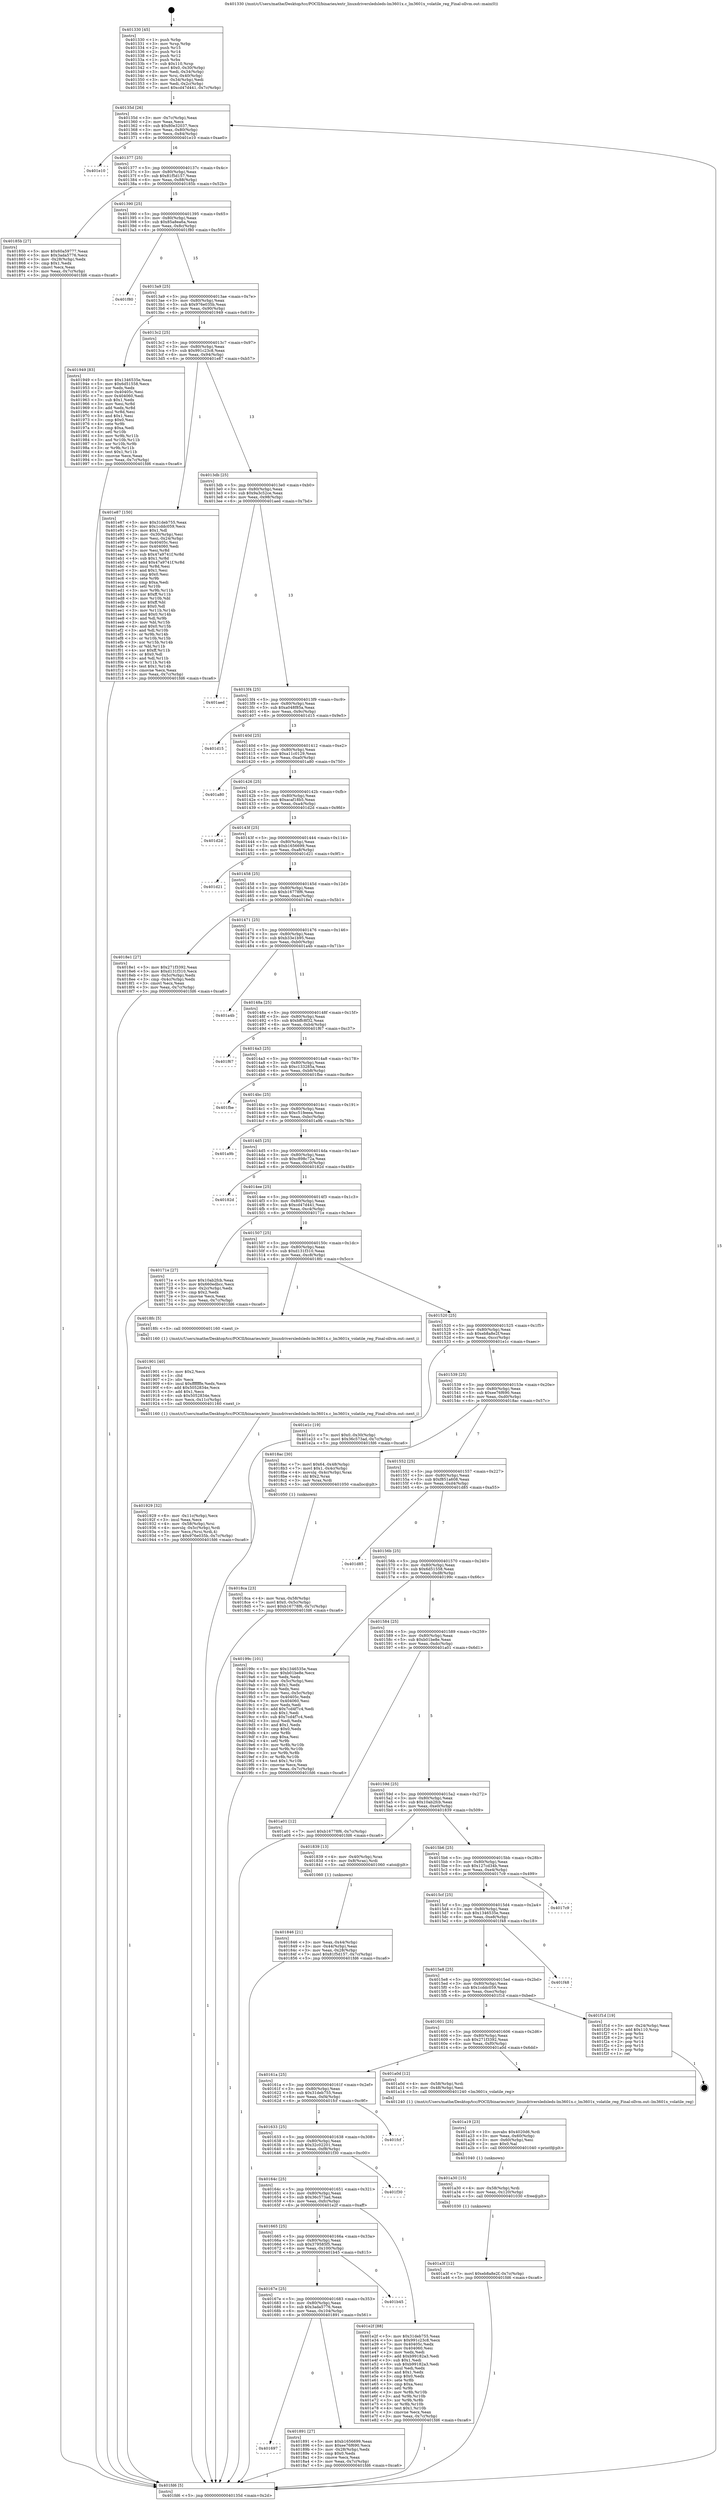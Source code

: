 digraph "0x401330" {
  label = "0x401330 (/mnt/c/Users/mathe/Desktop/tcc/POCII/binaries/extr_linuxdriversledsleds-lm3601x.c_lm3601x_volatile_reg_Final-ollvm.out::main(0))"
  labelloc = "t"
  node[shape=record]

  Entry [label="",width=0.3,height=0.3,shape=circle,fillcolor=black,style=filled]
  "0x40135d" [label="{
     0x40135d [26]\l
     | [instrs]\l
     &nbsp;&nbsp;0x40135d \<+3\>: mov -0x7c(%rbp),%eax\l
     &nbsp;&nbsp;0x401360 \<+2\>: mov %eax,%ecx\l
     &nbsp;&nbsp;0x401362 \<+6\>: sub $0x80e32037,%ecx\l
     &nbsp;&nbsp;0x401368 \<+3\>: mov %eax,-0x80(%rbp)\l
     &nbsp;&nbsp;0x40136b \<+6\>: mov %ecx,-0x84(%rbp)\l
     &nbsp;&nbsp;0x401371 \<+6\>: je 0000000000401e10 \<main+0xae0\>\l
  }"]
  "0x401e10" [label="{
     0x401e10\l
  }", style=dashed]
  "0x401377" [label="{
     0x401377 [25]\l
     | [instrs]\l
     &nbsp;&nbsp;0x401377 \<+5\>: jmp 000000000040137c \<main+0x4c\>\l
     &nbsp;&nbsp;0x40137c \<+3\>: mov -0x80(%rbp),%eax\l
     &nbsp;&nbsp;0x40137f \<+5\>: sub $0x81f5d157,%eax\l
     &nbsp;&nbsp;0x401384 \<+6\>: mov %eax,-0x88(%rbp)\l
     &nbsp;&nbsp;0x40138a \<+6\>: je 000000000040185b \<main+0x52b\>\l
  }"]
  Exit [label="",width=0.3,height=0.3,shape=circle,fillcolor=black,style=filled,peripheries=2]
  "0x40185b" [label="{
     0x40185b [27]\l
     | [instrs]\l
     &nbsp;&nbsp;0x40185b \<+5\>: mov $0x60a59777,%eax\l
     &nbsp;&nbsp;0x401860 \<+5\>: mov $0x3ada5776,%ecx\l
     &nbsp;&nbsp;0x401865 \<+3\>: mov -0x28(%rbp),%edx\l
     &nbsp;&nbsp;0x401868 \<+3\>: cmp $0x1,%edx\l
     &nbsp;&nbsp;0x40186b \<+3\>: cmovl %ecx,%eax\l
     &nbsp;&nbsp;0x40186e \<+3\>: mov %eax,-0x7c(%rbp)\l
     &nbsp;&nbsp;0x401871 \<+5\>: jmp 0000000000401fd6 \<main+0xca6\>\l
  }"]
  "0x401390" [label="{
     0x401390 [25]\l
     | [instrs]\l
     &nbsp;&nbsp;0x401390 \<+5\>: jmp 0000000000401395 \<main+0x65\>\l
     &nbsp;&nbsp;0x401395 \<+3\>: mov -0x80(%rbp),%eax\l
     &nbsp;&nbsp;0x401398 \<+5\>: sub $0x85a8ea6a,%eax\l
     &nbsp;&nbsp;0x40139d \<+6\>: mov %eax,-0x8c(%rbp)\l
     &nbsp;&nbsp;0x4013a3 \<+6\>: je 0000000000401f80 \<main+0xc50\>\l
  }"]
  "0x401a3f" [label="{
     0x401a3f [12]\l
     | [instrs]\l
     &nbsp;&nbsp;0x401a3f \<+7\>: movl $0xeb8a8e2f,-0x7c(%rbp)\l
     &nbsp;&nbsp;0x401a46 \<+5\>: jmp 0000000000401fd6 \<main+0xca6\>\l
  }"]
  "0x401f80" [label="{
     0x401f80\l
  }", style=dashed]
  "0x4013a9" [label="{
     0x4013a9 [25]\l
     | [instrs]\l
     &nbsp;&nbsp;0x4013a9 \<+5\>: jmp 00000000004013ae \<main+0x7e\>\l
     &nbsp;&nbsp;0x4013ae \<+3\>: mov -0x80(%rbp),%eax\l
     &nbsp;&nbsp;0x4013b1 \<+5\>: sub $0x976e035b,%eax\l
     &nbsp;&nbsp;0x4013b6 \<+6\>: mov %eax,-0x90(%rbp)\l
     &nbsp;&nbsp;0x4013bc \<+6\>: je 0000000000401949 \<main+0x619\>\l
  }"]
  "0x401a30" [label="{
     0x401a30 [15]\l
     | [instrs]\l
     &nbsp;&nbsp;0x401a30 \<+4\>: mov -0x58(%rbp),%rdi\l
     &nbsp;&nbsp;0x401a34 \<+6\>: mov %eax,-0x120(%rbp)\l
     &nbsp;&nbsp;0x401a3a \<+5\>: call 0000000000401030 \<free@plt\>\l
     | [calls]\l
     &nbsp;&nbsp;0x401030 \{1\} (unknown)\l
  }"]
  "0x401949" [label="{
     0x401949 [83]\l
     | [instrs]\l
     &nbsp;&nbsp;0x401949 \<+5\>: mov $0x1346535e,%eax\l
     &nbsp;&nbsp;0x40194e \<+5\>: mov $0x6d51558,%ecx\l
     &nbsp;&nbsp;0x401953 \<+2\>: xor %edx,%edx\l
     &nbsp;&nbsp;0x401955 \<+7\>: mov 0x40405c,%esi\l
     &nbsp;&nbsp;0x40195c \<+7\>: mov 0x404060,%edi\l
     &nbsp;&nbsp;0x401963 \<+3\>: sub $0x1,%edx\l
     &nbsp;&nbsp;0x401966 \<+3\>: mov %esi,%r8d\l
     &nbsp;&nbsp;0x401969 \<+3\>: add %edx,%r8d\l
     &nbsp;&nbsp;0x40196c \<+4\>: imul %r8d,%esi\l
     &nbsp;&nbsp;0x401970 \<+3\>: and $0x1,%esi\l
     &nbsp;&nbsp;0x401973 \<+3\>: cmp $0x0,%esi\l
     &nbsp;&nbsp;0x401976 \<+4\>: sete %r9b\l
     &nbsp;&nbsp;0x40197a \<+3\>: cmp $0xa,%edi\l
     &nbsp;&nbsp;0x40197d \<+4\>: setl %r10b\l
     &nbsp;&nbsp;0x401981 \<+3\>: mov %r9b,%r11b\l
     &nbsp;&nbsp;0x401984 \<+3\>: and %r10b,%r11b\l
     &nbsp;&nbsp;0x401987 \<+3\>: xor %r10b,%r9b\l
     &nbsp;&nbsp;0x40198a \<+3\>: or %r9b,%r11b\l
     &nbsp;&nbsp;0x40198d \<+4\>: test $0x1,%r11b\l
     &nbsp;&nbsp;0x401991 \<+3\>: cmovne %ecx,%eax\l
     &nbsp;&nbsp;0x401994 \<+3\>: mov %eax,-0x7c(%rbp)\l
     &nbsp;&nbsp;0x401997 \<+5\>: jmp 0000000000401fd6 \<main+0xca6\>\l
  }"]
  "0x4013c2" [label="{
     0x4013c2 [25]\l
     | [instrs]\l
     &nbsp;&nbsp;0x4013c2 \<+5\>: jmp 00000000004013c7 \<main+0x97\>\l
     &nbsp;&nbsp;0x4013c7 \<+3\>: mov -0x80(%rbp),%eax\l
     &nbsp;&nbsp;0x4013ca \<+5\>: sub $0x991c23c8,%eax\l
     &nbsp;&nbsp;0x4013cf \<+6\>: mov %eax,-0x94(%rbp)\l
     &nbsp;&nbsp;0x4013d5 \<+6\>: je 0000000000401e87 \<main+0xb57\>\l
  }"]
  "0x401a19" [label="{
     0x401a19 [23]\l
     | [instrs]\l
     &nbsp;&nbsp;0x401a19 \<+10\>: movabs $0x4020d6,%rdi\l
     &nbsp;&nbsp;0x401a23 \<+3\>: mov %eax,-0x60(%rbp)\l
     &nbsp;&nbsp;0x401a26 \<+3\>: mov -0x60(%rbp),%esi\l
     &nbsp;&nbsp;0x401a29 \<+2\>: mov $0x0,%al\l
     &nbsp;&nbsp;0x401a2b \<+5\>: call 0000000000401040 \<printf@plt\>\l
     | [calls]\l
     &nbsp;&nbsp;0x401040 \{1\} (unknown)\l
  }"]
  "0x401e87" [label="{
     0x401e87 [150]\l
     | [instrs]\l
     &nbsp;&nbsp;0x401e87 \<+5\>: mov $0x31deb755,%eax\l
     &nbsp;&nbsp;0x401e8c \<+5\>: mov $0x1cddc059,%ecx\l
     &nbsp;&nbsp;0x401e91 \<+2\>: mov $0x1,%dl\l
     &nbsp;&nbsp;0x401e93 \<+3\>: mov -0x30(%rbp),%esi\l
     &nbsp;&nbsp;0x401e96 \<+3\>: mov %esi,-0x24(%rbp)\l
     &nbsp;&nbsp;0x401e99 \<+7\>: mov 0x40405c,%esi\l
     &nbsp;&nbsp;0x401ea0 \<+7\>: mov 0x404060,%edi\l
     &nbsp;&nbsp;0x401ea7 \<+3\>: mov %esi,%r8d\l
     &nbsp;&nbsp;0x401eaa \<+7\>: sub $0x47a9741f,%r8d\l
     &nbsp;&nbsp;0x401eb1 \<+4\>: sub $0x1,%r8d\l
     &nbsp;&nbsp;0x401eb5 \<+7\>: add $0x47a9741f,%r8d\l
     &nbsp;&nbsp;0x401ebc \<+4\>: imul %r8d,%esi\l
     &nbsp;&nbsp;0x401ec0 \<+3\>: and $0x1,%esi\l
     &nbsp;&nbsp;0x401ec3 \<+3\>: cmp $0x0,%esi\l
     &nbsp;&nbsp;0x401ec6 \<+4\>: sete %r9b\l
     &nbsp;&nbsp;0x401eca \<+3\>: cmp $0xa,%edi\l
     &nbsp;&nbsp;0x401ecd \<+4\>: setl %r10b\l
     &nbsp;&nbsp;0x401ed1 \<+3\>: mov %r9b,%r11b\l
     &nbsp;&nbsp;0x401ed4 \<+4\>: xor $0xff,%r11b\l
     &nbsp;&nbsp;0x401ed8 \<+3\>: mov %r10b,%bl\l
     &nbsp;&nbsp;0x401edb \<+3\>: xor $0xff,%bl\l
     &nbsp;&nbsp;0x401ede \<+3\>: xor $0x0,%dl\l
     &nbsp;&nbsp;0x401ee1 \<+3\>: mov %r11b,%r14b\l
     &nbsp;&nbsp;0x401ee4 \<+4\>: and $0x0,%r14b\l
     &nbsp;&nbsp;0x401ee8 \<+3\>: and %dl,%r9b\l
     &nbsp;&nbsp;0x401eeb \<+3\>: mov %bl,%r15b\l
     &nbsp;&nbsp;0x401eee \<+4\>: and $0x0,%r15b\l
     &nbsp;&nbsp;0x401ef2 \<+3\>: and %dl,%r10b\l
     &nbsp;&nbsp;0x401ef5 \<+3\>: or %r9b,%r14b\l
     &nbsp;&nbsp;0x401ef8 \<+3\>: or %r10b,%r15b\l
     &nbsp;&nbsp;0x401efb \<+3\>: xor %r15b,%r14b\l
     &nbsp;&nbsp;0x401efe \<+3\>: or %bl,%r11b\l
     &nbsp;&nbsp;0x401f01 \<+4\>: xor $0xff,%r11b\l
     &nbsp;&nbsp;0x401f05 \<+3\>: or $0x0,%dl\l
     &nbsp;&nbsp;0x401f08 \<+3\>: and %dl,%r11b\l
     &nbsp;&nbsp;0x401f0b \<+3\>: or %r11b,%r14b\l
     &nbsp;&nbsp;0x401f0e \<+4\>: test $0x1,%r14b\l
     &nbsp;&nbsp;0x401f12 \<+3\>: cmovne %ecx,%eax\l
     &nbsp;&nbsp;0x401f15 \<+3\>: mov %eax,-0x7c(%rbp)\l
     &nbsp;&nbsp;0x401f18 \<+5\>: jmp 0000000000401fd6 \<main+0xca6\>\l
  }"]
  "0x4013db" [label="{
     0x4013db [25]\l
     | [instrs]\l
     &nbsp;&nbsp;0x4013db \<+5\>: jmp 00000000004013e0 \<main+0xb0\>\l
     &nbsp;&nbsp;0x4013e0 \<+3\>: mov -0x80(%rbp),%eax\l
     &nbsp;&nbsp;0x4013e3 \<+5\>: sub $0x9a3c52ce,%eax\l
     &nbsp;&nbsp;0x4013e8 \<+6\>: mov %eax,-0x98(%rbp)\l
     &nbsp;&nbsp;0x4013ee \<+6\>: je 0000000000401aed \<main+0x7bd\>\l
  }"]
  "0x401929" [label="{
     0x401929 [32]\l
     | [instrs]\l
     &nbsp;&nbsp;0x401929 \<+6\>: mov -0x11c(%rbp),%ecx\l
     &nbsp;&nbsp;0x40192f \<+3\>: imul %eax,%ecx\l
     &nbsp;&nbsp;0x401932 \<+4\>: mov -0x58(%rbp),%rsi\l
     &nbsp;&nbsp;0x401936 \<+4\>: movslq -0x5c(%rbp),%rdi\l
     &nbsp;&nbsp;0x40193a \<+3\>: mov %ecx,(%rsi,%rdi,4)\l
     &nbsp;&nbsp;0x40193d \<+7\>: movl $0x976e035b,-0x7c(%rbp)\l
     &nbsp;&nbsp;0x401944 \<+5\>: jmp 0000000000401fd6 \<main+0xca6\>\l
  }"]
  "0x401aed" [label="{
     0x401aed\l
  }", style=dashed]
  "0x4013f4" [label="{
     0x4013f4 [25]\l
     | [instrs]\l
     &nbsp;&nbsp;0x4013f4 \<+5\>: jmp 00000000004013f9 \<main+0xc9\>\l
     &nbsp;&nbsp;0x4013f9 \<+3\>: mov -0x80(%rbp),%eax\l
     &nbsp;&nbsp;0x4013fc \<+5\>: sub $0xa048f85a,%eax\l
     &nbsp;&nbsp;0x401401 \<+6\>: mov %eax,-0x9c(%rbp)\l
     &nbsp;&nbsp;0x401407 \<+6\>: je 0000000000401d15 \<main+0x9e5\>\l
  }"]
  "0x401901" [label="{
     0x401901 [40]\l
     | [instrs]\l
     &nbsp;&nbsp;0x401901 \<+5\>: mov $0x2,%ecx\l
     &nbsp;&nbsp;0x401906 \<+1\>: cltd\l
     &nbsp;&nbsp;0x401907 \<+2\>: idiv %ecx\l
     &nbsp;&nbsp;0x401909 \<+6\>: imul $0xfffffffe,%edx,%ecx\l
     &nbsp;&nbsp;0x40190f \<+6\>: add $0x5052834e,%ecx\l
     &nbsp;&nbsp;0x401915 \<+3\>: add $0x1,%ecx\l
     &nbsp;&nbsp;0x401918 \<+6\>: sub $0x5052834e,%ecx\l
     &nbsp;&nbsp;0x40191e \<+6\>: mov %ecx,-0x11c(%rbp)\l
     &nbsp;&nbsp;0x401924 \<+5\>: call 0000000000401160 \<next_i\>\l
     | [calls]\l
     &nbsp;&nbsp;0x401160 \{1\} (/mnt/c/Users/mathe/Desktop/tcc/POCII/binaries/extr_linuxdriversledsleds-lm3601x.c_lm3601x_volatile_reg_Final-ollvm.out::next_i)\l
  }"]
  "0x401d15" [label="{
     0x401d15\l
  }", style=dashed]
  "0x40140d" [label="{
     0x40140d [25]\l
     | [instrs]\l
     &nbsp;&nbsp;0x40140d \<+5\>: jmp 0000000000401412 \<main+0xe2\>\l
     &nbsp;&nbsp;0x401412 \<+3\>: mov -0x80(%rbp),%eax\l
     &nbsp;&nbsp;0x401415 \<+5\>: sub $0xa11c0129,%eax\l
     &nbsp;&nbsp;0x40141a \<+6\>: mov %eax,-0xa0(%rbp)\l
     &nbsp;&nbsp;0x401420 \<+6\>: je 0000000000401a80 \<main+0x750\>\l
  }"]
  "0x4018ca" [label="{
     0x4018ca [23]\l
     | [instrs]\l
     &nbsp;&nbsp;0x4018ca \<+4\>: mov %rax,-0x58(%rbp)\l
     &nbsp;&nbsp;0x4018ce \<+7\>: movl $0x0,-0x5c(%rbp)\l
     &nbsp;&nbsp;0x4018d5 \<+7\>: movl $0xb16778f6,-0x7c(%rbp)\l
     &nbsp;&nbsp;0x4018dc \<+5\>: jmp 0000000000401fd6 \<main+0xca6\>\l
  }"]
  "0x401a80" [label="{
     0x401a80\l
  }", style=dashed]
  "0x401426" [label="{
     0x401426 [25]\l
     | [instrs]\l
     &nbsp;&nbsp;0x401426 \<+5\>: jmp 000000000040142b \<main+0xfb\>\l
     &nbsp;&nbsp;0x40142b \<+3\>: mov -0x80(%rbp),%eax\l
     &nbsp;&nbsp;0x40142e \<+5\>: sub $0xacaf18b5,%eax\l
     &nbsp;&nbsp;0x401433 \<+6\>: mov %eax,-0xa4(%rbp)\l
     &nbsp;&nbsp;0x401439 \<+6\>: je 0000000000401d2d \<main+0x9fd\>\l
  }"]
  "0x401697" [label="{
     0x401697\l
  }", style=dashed]
  "0x401d2d" [label="{
     0x401d2d\l
  }", style=dashed]
  "0x40143f" [label="{
     0x40143f [25]\l
     | [instrs]\l
     &nbsp;&nbsp;0x40143f \<+5\>: jmp 0000000000401444 \<main+0x114\>\l
     &nbsp;&nbsp;0x401444 \<+3\>: mov -0x80(%rbp),%eax\l
     &nbsp;&nbsp;0x401447 \<+5\>: sub $0xb1656699,%eax\l
     &nbsp;&nbsp;0x40144c \<+6\>: mov %eax,-0xa8(%rbp)\l
     &nbsp;&nbsp;0x401452 \<+6\>: je 0000000000401d21 \<main+0x9f1\>\l
  }"]
  "0x401891" [label="{
     0x401891 [27]\l
     | [instrs]\l
     &nbsp;&nbsp;0x401891 \<+5\>: mov $0xb1656699,%eax\l
     &nbsp;&nbsp;0x401896 \<+5\>: mov $0xee76f690,%ecx\l
     &nbsp;&nbsp;0x40189b \<+3\>: mov -0x28(%rbp),%edx\l
     &nbsp;&nbsp;0x40189e \<+3\>: cmp $0x0,%edx\l
     &nbsp;&nbsp;0x4018a1 \<+3\>: cmove %ecx,%eax\l
     &nbsp;&nbsp;0x4018a4 \<+3\>: mov %eax,-0x7c(%rbp)\l
     &nbsp;&nbsp;0x4018a7 \<+5\>: jmp 0000000000401fd6 \<main+0xca6\>\l
  }"]
  "0x401d21" [label="{
     0x401d21\l
  }", style=dashed]
  "0x401458" [label="{
     0x401458 [25]\l
     | [instrs]\l
     &nbsp;&nbsp;0x401458 \<+5\>: jmp 000000000040145d \<main+0x12d\>\l
     &nbsp;&nbsp;0x40145d \<+3\>: mov -0x80(%rbp),%eax\l
     &nbsp;&nbsp;0x401460 \<+5\>: sub $0xb16778f6,%eax\l
     &nbsp;&nbsp;0x401465 \<+6\>: mov %eax,-0xac(%rbp)\l
     &nbsp;&nbsp;0x40146b \<+6\>: je 00000000004018e1 \<main+0x5b1\>\l
  }"]
  "0x40167e" [label="{
     0x40167e [25]\l
     | [instrs]\l
     &nbsp;&nbsp;0x40167e \<+5\>: jmp 0000000000401683 \<main+0x353\>\l
     &nbsp;&nbsp;0x401683 \<+3\>: mov -0x80(%rbp),%eax\l
     &nbsp;&nbsp;0x401686 \<+5\>: sub $0x3ada5776,%eax\l
     &nbsp;&nbsp;0x40168b \<+6\>: mov %eax,-0x104(%rbp)\l
     &nbsp;&nbsp;0x401691 \<+6\>: je 0000000000401891 \<main+0x561\>\l
  }"]
  "0x4018e1" [label="{
     0x4018e1 [27]\l
     | [instrs]\l
     &nbsp;&nbsp;0x4018e1 \<+5\>: mov $0x271f3392,%eax\l
     &nbsp;&nbsp;0x4018e6 \<+5\>: mov $0xd131f310,%ecx\l
     &nbsp;&nbsp;0x4018eb \<+3\>: mov -0x5c(%rbp),%edx\l
     &nbsp;&nbsp;0x4018ee \<+3\>: cmp -0x4c(%rbp),%edx\l
     &nbsp;&nbsp;0x4018f1 \<+3\>: cmovl %ecx,%eax\l
     &nbsp;&nbsp;0x4018f4 \<+3\>: mov %eax,-0x7c(%rbp)\l
     &nbsp;&nbsp;0x4018f7 \<+5\>: jmp 0000000000401fd6 \<main+0xca6\>\l
  }"]
  "0x401471" [label="{
     0x401471 [25]\l
     | [instrs]\l
     &nbsp;&nbsp;0x401471 \<+5\>: jmp 0000000000401476 \<main+0x146\>\l
     &nbsp;&nbsp;0x401476 \<+3\>: mov -0x80(%rbp),%eax\l
     &nbsp;&nbsp;0x401479 \<+5\>: sub $0xb33e1b95,%eax\l
     &nbsp;&nbsp;0x40147e \<+6\>: mov %eax,-0xb0(%rbp)\l
     &nbsp;&nbsp;0x401484 \<+6\>: je 0000000000401a4b \<main+0x71b\>\l
  }"]
  "0x401b45" [label="{
     0x401b45\l
  }", style=dashed]
  "0x401a4b" [label="{
     0x401a4b\l
  }", style=dashed]
  "0x40148a" [label="{
     0x40148a [25]\l
     | [instrs]\l
     &nbsp;&nbsp;0x40148a \<+5\>: jmp 000000000040148f \<main+0x15f\>\l
     &nbsp;&nbsp;0x40148f \<+3\>: mov -0x80(%rbp),%eax\l
     &nbsp;&nbsp;0x401492 \<+5\>: sub $0xbffc8f32,%eax\l
     &nbsp;&nbsp;0x401497 \<+6\>: mov %eax,-0xb4(%rbp)\l
     &nbsp;&nbsp;0x40149d \<+6\>: je 0000000000401f67 \<main+0xc37\>\l
  }"]
  "0x401665" [label="{
     0x401665 [25]\l
     | [instrs]\l
     &nbsp;&nbsp;0x401665 \<+5\>: jmp 000000000040166a \<main+0x33a\>\l
     &nbsp;&nbsp;0x40166a \<+3\>: mov -0x80(%rbp),%eax\l
     &nbsp;&nbsp;0x40166d \<+5\>: sub $0x379585f5,%eax\l
     &nbsp;&nbsp;0x401672 \<+6\>: mov %eax,-0x100(%rbp)\l
     &nbsp;&nbsp;0x401678 \<+6\>: je 0000000000401b45 \<main+0x815\>\l
  }"]
  "0x401f67" [label="{
     0x401f67\l
  }", style=dashed]
  "0x4014a3" [label="{
     0x4014a3 [25]\l
     | [instrs]\l
     &nbsp;&nbsp;0x4014a3 \<+5\>: jmp 00000000004014a8 \<main+0x178\>\l
     &nbsp;&nbsp;0x4014a8 \<+3\>: mov -0x80(%rbp),%eax\l
     &nbsp;&nbsp;0x4014ab \<+5\>: sub $0xc133285a,%eax\l
     &nbsp;&nbsp;0x4014b0 \<+6\>: mov %eax,-0xb8(%rbp)\l
     &nbsp;&nbsp;0x4014b6 \<+6\>: je 0000000000401fbe \<main+0xc8e\>\l
  }"]
  "0x401e2f" [label="{
     0x401e2f [88]\l
     | [instrs]\l
     &nbsp;&nbsp;0x401e2f \<+5\>: mov $0x31deb755,%eax\l
     &nbsp;&nbsp;0x401e34 \<+5\>: mov $0x991c23c8,%ecx\l
     &nbsp;&nbsp;0x401e39 \<+7\>: mov 0x40405c,%edx\l
     &nbsp;&nbsp;0x401e40 \<+7\>: mov 0x404060,%esi\l
     &nbsp;&nbsp;0x401e47 \<+2\>: mov %edx,%edi\l
     &nbsp;&nbsp;0x401e49 \<+6\>: add $0xb99182a3,%edi\l
     &nbsp;&nbsp;0x401e4f \<+3\>: sub $0x1,%edi\l
     &nbsp;&nbsp;0x401e52 \<+6\>: sub $0xb99182a3,%edi\l
     &nbsp;&nbsp;0x401e58 \<+3\>: imul %edi,%edx\l
     &nbsp;&nbsp;0x401e5b \<+3\>: and $0x1,%edx\l
     &nbsp;&nbsp;0x401e5e \<+3\>: cmp $0x0,%edx\l
     &nbsp;&nbsp;0x401e61 \<+4\>: sete %r8b\l
     &nbsp;&nbsp;0x401e65 \<+3\>: cmp $0xa,%esi\l
     &nbsp;&nbsp;0x401e68 \<+4\>: setl %r9b\l
     &nbsp;&nbsp;0x401e6c \<+3\>: mov %r8b,%r10b\l
     &nbsp;&nbsp;0x401e6f \<+3\>: and %r9b,%r10b\l
     &nbsp;&nbsp;0x401e72 \<+3\>: xor %r9b,%r8b\l
     &nbsp;&nbsp;0x401e75 \<+3\>: or %r8b,%r10b\l
     &nbsp;&nbsp;0x401e78 \<+4\>: test $0x1,%r10b\l
     &nbsp;&nbsp;0x401e7c \<+3\>: cmovne %ecx,%eax\l
     &nbsp;&nbsp;0x401e7f \<+3\>: mov %eax,-0x7c(%rbp)\l
     &nbsp;&nbsp;0x401e82 \<+5\>: jmp 0000000000401fd6 \<main+0xca6\>\l
  }"]
  "0x401fbe" [label="{
     0x401fbe\l
  }", style=dashed]
  "0x4014bc" [label="{
     0x4014bc [25]\l
     | [instrs]\l
     &nbsp;&nbsp;0x4014bc \<+5\>: jmp 00000000004014c1 \<main+0x191\>\l
     &nbsp;&nbsp;0x4014c1 \<+3\>: mov -0x80(%rbp),%eax\l
     &nbsp;&nbsp;0x4014c4 \<+5\>: sub $0xc51feeea,%eax\l
     &nbsp;&nbsp;0x4014c9 \<+6\>: mov %eax,-0xbc(%rbp)\l
     &nbsp;&nbsp;0x4014cf \<+6\>: je 0000000000401a9b \<main+0x76b\>\l
  }"]
  "0x40164c" [label="{
     0x40164c [25]\l
     | [instrs]\l
     &nbsp;&nbsp;0x40164c \<+5\>: jmp 0000000000401651 \<main+0x321\>\l
     &nbsp;&nbsp;0x401651 \<+3\>: mov -0x80(%rbp),%eax\l
     &nbsp;&nbsp;0x401654 \<+5\>: sub $0x36c573ad,%eax\l
     &nbsp;&nbsp;0x401659 \<+6\>: mov %eax,-0xfc(%rbp)\l
     &nbsp;&nbsp;0x40165f \<+6\>: je 0000000000401e2f \<main+0xaff\>\l
  }"]
  "0x401a9b" [label="{
     0x401a9b\l
  }", style=dashed]
  "0x4014d5" [label="{
     0x4014d5 [25]\l
     | [instrs]\l
     &nbsp;&nbsp;0x4014d5 \<+5\>: jmp 00000000004014da \<main+0x1aa\>\l
     &nbsp;&nbsp;0x4014da \<+3\>: mov -0x80(%rbp),%eax\l
     &nbsp;&nbsp;0x4014dd \<+5\>: sub $0xc898c72a,%eax\l
     &nbsp;&nbsp;0x4014e2 \<+6\>: mov %eax,-0xc0(%rbp)\l
     &nbsp;&nbsp;0x4014e8 \<+6\>: je 000000000040182d \<main+0x4fd\>\l
  }"]
  "0x401f30" [label="{
     0x401f30\l
  }", style=dashed]
  "0x40182d" [label="{
     0x40182d\l
  }", style=dashed]
  "0x4014ee" [label="{
     0x4014ee [25]\l
     | [instrs]\l
     &nbsp;&nbsp;0x4014ee \<+5\>: jmp 00000000004014f3 \<main+0x1c3\>\l
     &nbsp;&nbsp;0x4014f3 \<+3\>: mov -0x80(%rbp),%eax\l
     &nbsp;&nbsp;0x4014f6 \<+5\>: sub $0xcd47d441,%eax\l
     &nbsp;&nbsp;0x4014fb \<+6\>: mov %eax,-0xc4(%rbp)\l
     &nbsp;&nbsp;0x401501 \<+6\>: je 000000000040171e \<main+0x3ee\>\l
  }"]
  "0x401633" [label="{
     0x401633 [25]\l
     | [instrs]\l
     &nbsp;&nbsp;0x401633 \<+5\>: jmp 0000000000401638 \<main+0x308\>\l
     &nbsp;&nbsp;0x401638 \<+3\>: mov -0x80(%rbp),%eax\l
     &nbsp;&nbsp;0x40163b \<+5\>: sub $0x32c02201,%eax\l
     &nbsp;&nbsp;0x401640 \<+6\>: mov %eax,-0xf8(%rbp)\l
     &nbsp;&nbsp;0x401646 \<+6\>: je 0000000000401f30 \<main+0xc00\>\l
  }"]
  "0x40171e" [label="{
     0x40171e [27]\l
     | [instrs]\l
     &nbsp;&nbsp;0x40171e \<+5\>: mov $0x10ab2fcb,%eax\l
     &nbsp;&nbsp;0x401723 \<+5\>: mov $0x660edbcc,%ecx\l
     &nbsp;&nbsp;0x401728 \<+3\>: mov -0x2c(%rbp),%edx\l
     &nbsp;&nbsp;0x40172b \<+3\>: cmp $0x2,%edx\l
     &nbsp;&nbsp;0x40172e \<+3\>: cmovne %ecx,%eax\l
     &nbsp;&nbsp;0x401731 \<+3\>: mov %eax,-0x7c(%rbp)\l
     &nbsp;&nbsp;0x401734 \<+5\>: jmp 0000000000401fd6 \<main+0xca6\>\l
  }"]
  "0x401507" [label="{
     0x401507 [25]\l
     | [instrs]\l
     &nbsp;&nbsp;0x401507 \<+5\>: jmp 000000000040150c \<main+0x1dc\>\l
     &nbsp;&nbsp;0x40150c \<+3\>: mov -0x80(%rbp),%eax\l
     &nbsp;&nbsp;0x40150f \<+5\>: sub $0xd131f310,%eax\l
     &nbsp;&nbsp;0x401514 \<+6\>: mov %eax,-0xc8(%rbp)\l
     &nbsp;&nbsp;0x40151a \<+6\>: je 00000000004018fc \<main+0x5cc\>\l
  }"]
  "0x401fd6" [label="{
     0x401fd6 [5]\l
     | [instrs]\l
     &nbsp;&nbsp;0x401fd6 \<+5\>: jmp 000000000040135d \<main+0x2d\>\l
  }"]
  "0x401330" [label="{
     0x401330 [45]\l
     | [instrs]\l
     &nbsp;&nbsp;0x401330 \<+1\>: push %rbp\l
     &nbsp;&nbsp;0x401331 \<+3\>: mov %rsp,%rbp\l
     &nbsp;&nbsp;0x401334 \<+2\>: push %r15\l
     &nbsp;&nbsp;0x401336 \<+2\>: push %r14\l
     &nbsp;&nbsp;0x401338 \<+2\>: push %r12\l
     &nbsp;&nbsp;0x40133a \<+1\>: push %rbx\l
     &nbsp;&nbsp;0x40133b \<+7\>: sub $0x110,%rsp\l
     &nbsp;&nbsp;0x401342 \<+7\>: movl $0x0,-0x30(%rbp)\l
     &nbsp;&nbsp;0x401349 \<+3\>: mov %edi,-0x34(%rbp)\l
     &nbsp;&nbsp;0x40134c \<+4\>: mov %rsi,-0x40(%rbp)\l
     &nbsp;&nbsp;0x401350 \<+3\>: mov -0x34(%rbp),%edi\l
     &nbsp;&nbsp;0x401353 \<+3\>: mov %edi,-0x2c(%rbp)\l
     &nbsp;&nbsp;0x401356 \<+7\>: movl $0xcd47d441,-0x7c(%rbp)\l
  }"]
  "0x401fcf" [label="{
     0x401fcf\l
  }", style=dashed]
  "0x4018fc" [label="{
     0x4018fc [5]\l
     | [instrs]\l
     &nbsp;&nbsp;0x4018fc \<+5\>: call 0000000000401160 \<next_i\>\l
     | [calls]\l
     &nbsp;&nbsp;0x401160 \{1\} (/mnt/c/Users/mathe/Desktop/tcc/POCII/binaries/extr_linuxdriversledsleds-lm3601x.c_lm3601x_volatile_reg_Final-ollvm.out::next_i)\l
  }"]
  "0x401520" [label="{
     0x401520 [25]\l
     | [instrs]\l
     &nbsp;&nbsp;0x401520 \<+5\>: jmp 0000000000401525 \<main+0x1f5\>\l
     &nbsp;&nbsp;0x401525 \<+3\>: mov -0x80(%rbp),%eax\l
     &nbsp;&nbsp;0x401528 \<+5\>: sub $0xeb8a8e2f,%eax\l
     &nbsp;&nbsp;0x40152d \<+6\>: mov %eax,-0xcc(%rbp)\l
     &nbsp;&nbsp;0x401533 \<+6\>: je 0000000000401e1c \<main+0xaec\>\l
  }"]
  "0x40161a" [label="{
     0x40161a [25]\l
     | [instrs]\l
     &nbsp;&nbsp;0x40161a \<+5\>: jmp 000000000040161f \<main+0x2ef\>\l
     &nbsp;&nbsp;0x40161f \<+3\>: mov -0x80(%rbp),%eax\l
     &nbsp;&nbsp;0x401622 \<+5\>: sub $0x31deb755,%eax\l
     &nbsp;&nbsp;0x401627 \<+6\>: mov %eax,-0xf4(%rbp)\l
     &nbsp;&nbsp;0x40162d \<+6\>: je 0000000000401fcf \<main+0xc9f\>\l
  }"]
  "0x401e1c" [label="{
     0x401e1c [19]\l
     | [instrs]\l
     &nbsp;&nbsp;0x401e1c \<+7\>: movl $0x0,-0x30(%rbp)\l
     &nbsp;&nbsp;0x401e23 \<+7\>: movl $0x36c573ad,-0x7c(%rbp)\l
     &nbsp;&nbsp;0x401e2a \<+5\>: jmp 0000000000401fd6 \<main+0xca6\>\l
  }"]
  "0x401539" [label="{
     0x401539 [25]\l
     | [instrs]\l
     &nbsp;&nbsp;0x401539 \<+5\>: jmp 000000000040153e \<main+0x20e\>\l
     &nbsp;&nbsp;0x40153e \<+3\>: mov -0x80(%rbp),%eax\l
     &nbsp;&nbsp;0x401541 \<+5\>: sub $0xee76f690,%eax\l
     &nbsp;&nbsp;0x401546 \<+6\>: mov %eax,-0xd0(%rbp)\l
     &nbsp;&nbsp;0x40154c \<+6\>: je 00000000004018ac \<main+0x57c\>\l
  }"]
  "0x401a0d" [label="{
     0x401a0d [12]\l
     | [instrs]\l
     &nbsp;&nbsp;0x401a0d \<+4\>: mov -0x58(%rbp),%rdi\l
     &nbsp;&nbsp;0x401a11 \<+3\>: mov -0x48(%rbp),%esi\l
     &nbsp;&nbsp;0x401a14 \<+5\>: call 0000000000401240 \<lm3601x_volatile_reg\>\l
     | [calls]\l
     &nbsp;&nbsp;0x401240 \{1\} (/mnt/c/Users/mathe/Desktop/tcc/POCII/binaries/extr_linuxdriversledsleds-lm3601x.c_lm3601x_volatile_reg_Final-ollvm.out::lm3601x_volatile_reg)\l
  }"]
  "0x4018ac" [label="{
     0x4018ac [30]\l
     | [instrs]\l
     &nbsp;&nbsp;0x4018ac \<+7\>: movl $0x64,-0x48(%rbp)\l
     &nbsp;&nbsp;0x4018b3 \<+7\>: movl $0x1,-0x4c(%rbp)\l
     &nbsp;&nbsp;0x4018ba \<+4\>: movslq -0x4c(%rbp),%rax\l
     &nbsp;&nbsp;0x4018be \<+4\>: shl $0x2,%rax\l
     &nbsp;&nbsp;0x4018c2 \<+3\>: mov %rax,%rdi\l
     &nbsp;&nbsp;0x4018c5 \<+5\>: call 0000000000401050 \<malloc@plt\>\l
     | [calls]\l
     &nbsp;&nbsp;0x401050 \{1\} (unknown)\l
  }"]
  "0x401552" [label="{
     0x401552 [25]\l
     | [instrs]\l
     &nbsp;&nbsp;0x401552 \<+5\>: jmp 0000000000401557 \<main+0x227\>\l
     &nbsp;&nbsp;0x401557 \<+3\>: mov -0x80(%rbp),%eax\l
     &nbsp;&nbsp;0x40155a \<+5\>: sub $0xf851a608,%eax\l
     &nbsp;&nbsp;0x40155f \<+6\>: mov %eax,-0xd4(%rbp)\l
     &nbsp;&nbsp;0x401565 \<+6\>: je 0000000000401d85 \<main+0xa55\>\l
  }"]
  "0x401601" [label="{
     0x401601 [25]\l
     | [instrs]\l
     &nbsp;&nbsp;0x401601 \<+5\>: jmp 0000000000401606 \<main+0x2d6\>\l
     &nbsp;&nbsp;0x401606 \<+3\>: mov -0x80(%rbp),%eax\l
     &nbsp;&nbsp;0x401609 \<+5\>: sub $0x271f3392,%eax\l
     &nbsp;&nbsp;0x40160e \<+6\>: mov %eax,-0xf0(%rbp)\l
     &nbsp;&nbsp;0x401614 \<+6\>: je 0000000000401a0d \<main+0x6dd\>\l
  }"]
  "0x401d85" [label="{
     0x401d85\l
  }", style=dashed]
  "0x40156b" [label="{
     0x40156b [25]\l
     | [instrs]\l
     &nbsp;&nbsp;0x40156b \<+5\>: jmp 0000000000401570 \<main+0x240\>\l
     &nbsp;&nbsp;0x401570 \<+3\>: mov -0x80(%rbp),%eax\l
     &nbsp;&nbsp;0x401573 \<+5\>: sub $0x6d51558,%eax\l
     &nbsp;&nbsp;0x401578 \<+6\>: mov %eax,-0xd8(%rbp)\l
     &nbsp;&nbsp;0x40157e \<+6\>: je 000000000040199c \<main+0x66c\>\l
  }"]
  "0x401f1d" [label="{
     0x401f1d [19]\l
     | [instrs]\l
     &nbsp;&nbsp;0x401f1d \<+3\>: mov -0x24(%rbp),%eax\l
     &nbsp;&nbsp;0x401f20 \<+7\>: add $0x110,%rsp\l
     &nbsp;&nbsp;0x401f27 \<+1\>: pop %rbx\l
     &nbsp;&nbsp;0x401f28 \<+2\>: pop %r12\l
     &nbsp;&nbsp;0x401f2a \<+2\>: pop %r14\l
     &nbsp;&nbsp;0x401f2c \<+2\>: pop %r15\l
     &nbsp;&nbsp;0x401f2e \<+1\>: pop %rbp\l
     &nbsp;&nbsp;0x401f2f \<+1\>: ret\l
  }"]
  "0x40199c" [label="{
     0x40199c [101]\l
     | [instrs]\l
     &nbsp;&nbsp;0x40199c \<+5\>: mov $0x1346535e,%eax\l
     &nbsp;&nbsp;0x4019a1 \<+5\>: mov $0xb01be8e,%ecx\l
     &nbsp;&nbsp;0x4019a6 \<+2\>: xor %edx,%edx\l
     &nbsp;&nbsp;0x4019a8 \<+3\>: mov -0x5c(%rbp),%esi\l
     &nbsp;&nbsp;0x4019ab \<+3\>: sub $0x1,%edx\l
     &nbsp;&nbsp;0x4019ae \<+2\>: sub %edx,%esi\l
     &nbsp;&nbsp;0x4019b0 \<+3\>: mov %esi,-0x5c(%rbp)\l
     &nbsp;&nbsp;0x4019b3 \<+7\>: mov 0x40405c,%edx\l
     &nbsp;&nbsp;0x4019ba \<+7\>: mov 0x404060,%esi\l
     &nbsp;&nbsp;0x4019c1 \<+2\>: mov %edx,%edi\l
     &nbsp;&nbsp;0x4019c3 \<+6\>: add $0x7cd4f7c4,%edi\l
     &nbsp;&nbsp;0x4019c9 \<+3\>: sub $0x1,%edi\l
     &nbsp;&nbsp;0x4019cc \<+6\>: sub $0x7cd4f7c4,%edi\l
     &nbsp;&nbsp;0x4019d2 \<+3\>: imul %edi,%edx\l
     &nbsp;&nbsp;0x4019d5 \<+3\>: and $0x1,%edx\l
     &nbsp;&nbsp;0x4019d8 \<+3\>: cmp $0x0,%edx\l
     &nbsp;&nbsp;0x4019db \<+4\>: sete %r8b\l
     &nbsp;&nbsp;0x4019df \<+3\>: cmp $0xa,%esi\l
     &nbsp;&nbsp;0x4019e2 \<+4\>: setl %r9b\l
     &nbsp;&nbsp;0x4019e6 \<+3\>: mov %r8b,%r10b\l
     &nbsp;&nbsp;0x4019e9 \<+3\>: and %r9b,%r10b\l
     &nbsp;&nbsp;0x4019ec \<+3\>: xor %r9b,%r8b\l
     &nbsp;&nbsp;0x4019ef \<+3\>: or %r8b,%r10b\l
     &nbsp;&nbsp;0x4019f2 \<+4\>: test $0x1,%r10b\l
     &nbsp;&nbsp;0x4019f6 \<+3\>: cmovne %ecx,%eax\l
     &nbsp;&nbsp;0x4019f9 \<+3\>: mov %eax,-0x7c(%rbp)\l
     &nbsp;&nbsp;0x4019fc \<+5\>: jmp 0000000000401fd6 \<main+0xca6\>\l
  }"]
  "0x401584" [label="{
     0x401584 [25]\l
     | [instrs]\l
     &nbsp;&nbsp;0x401584 \<+5\>: jmp 0000000000401589 \<main+0x259\>\l
     &nbsp;&nbsp;0x401589 \<+3\>: mov -0x80(%rbp),%eax\l
     &nbsp;&nbsp;0x40158c \<+5\>: sub $0xb01be8e,%eax\l
     &nbsp;&nbsp;0x401591 \<+6\>: mov %eax,-0xdc(%rbp)\l
     &nbsp;&nbsp;0x401597 \<+6\>: je 0000000000401a01 \<main+0x6d1\>\l
  }"]
  "0x4015e8" [label="{
     0x4015e8 [25]\l
     | [instrs]\l
     &nbsp;&nbsp;0x4015e8 \<+5\>: jmp 00000000004015ed \<main+0x2bd\>\l
     &nbsp;&nbsp;0x4015ed \<+3\>: mov -0x80(%rbp),%eax\l
     &nbsp;&nbsp;0x4015f0 \<+5\>: sub $0x1cddc059,%eax\l
     &nbsp;&nbsp;0x4015f5 \<+6\>: mov %eax,-0xec(%rbp)\l
     &nbsp;&nbsp;0x4015fb \<+6\>: je 0000000000401f1d \<main+0xbed\>\l
  }"]
  "0x401a01" [label="{
     0x401a01 [12]\l
     | [instrs]\l
     &nbsp;&nbsp;0x401a01 \<+7\>: movl $0xb16778f6,-0x7c(%rbp)\l
     &nbsp;&nbsp;0x401a08 \<+5\>: jmp 0000000000401fd6 \<main+0xca6\>\l
  }"]
  "0x40159d" [label="{
     0x40159d [25]\l
     | [instrs]\l
     &nbsp;&nbsp;0x40159d \<+5\>: jmp 00000000004015a2 \<main+0x272\>\l
     &nbsp;&nbsp;0x4015a2 \<+3\>: mov -0x80(%rbp),%eax\l
     &nbsp;&nbsp;0x4015a5 \<+5\>: sub $0x10ab2fcb,%eax\l
     &nbsp;&nbsp;0x4015aa \<+6\>: mov %eax,-0xe0(%rbp)\l
     &nbsp;&nbsp;0x4015b0 \<+6\>: je 0000000000401839 \<main+0x509\>\l
  }"]
  "0x401f48" [label="{
     0x401f48\l
  }", style=dashed]
  "0x401839" [label="{
     0x401839 [13]\l
     | [instrs]\l
     &nbsp;&nbsp;0x401839 \<+4\>: mov -0x40(%rbp),%rax\l
     &nbsp;&nbsp;0x40183d \<+4\>: mov 0x8(%rax),%rdi\l
     &nbsp;&nbsp;0x401841 \<+5\>: call 0000000000401060 \<atoi@plt\>\l
     | [calls]\l
     &nbsp;&nbsp;0x401060 \{1\} (unknown)\l
  }"]
  "0x4015b6" [label="{
     0x4015b6 [25]\l
     | [instrs]\l
     &nbsp;&nbsp;0x4015b6 \<+5\>: jmp 00000000004015bb \<main+0x28b\>\l
     &nbsp;&nbsp;0x4015bb \<+3\>: mov -0x80(%rbp),%eax\l
     &nbsp;&nbsp;0x4015be \<+5\>: sub $0x127cd34b,%eax\l
     &nbsp;&nbsp;0x4015c3 \<+6\>: mov %eax,-0xe4(%rbp)\l
     &nbsp;&nbsp;0x4015c9 \<+6\>: je 00000000004017c9 \<main+0x499\>\l
  }"]
  "0x401846" [label="{
     0x401846 [21]\l
     | [instrs]\l
     &nbsp;&nbsp;0x401846 \<+3\>: mov %eax,-0x44(%rbp)\l
     &nbsp;&nbsp;0x401849 \<+3\>: mov -0x44(%rbp),%eax\l
     &nbsp;&nbsp;0x40184c \<+3\>: mov %eax,-0x28(%rbp)\l
     &nbsp;&nbsp;0x40184f \<+7\>: movl $0x81f5d157,-0x7c(%rbp)\l
     &nbsp;&nbsp;0x401856 \<+5\>: jmp 0000000000401fd6 \<main+0xca6\>\l
  }"]
  "0x4015cf" [label="{
     0x4015cf [25]\l
     | [instrs]\l
     &nbsp;&nbsp;0x4015cf \<+5\>: jmp 00000000004015d4 \<main+0x2a4\>\l
     &nbsp;&nbsp;0x4015d4 \<+3\>: mov -0x80(%rbp),%eax\l
     &nbsp;&nbsp;0x4015d7 \<+5\>: sub $0x1346535e,%eax\l
     &nbsp;&nbsp;0x4015dc \<+6\>: mov %eax,-0xe8(%rbp)\l
     &nbsp;&nbsp;0x4015e2 \<+6\>: je 0000000000401f48 \<main+0xc18\>\l
  }"]
  "0x4017c9" [label="{
     0x4017c9\l
  }", style=dashed]
  Entry -> "0x401330" [label=" 1"]
  "0x40135d" -> "0x401e10" [label=" 0"]
  "0x40135d" -> "0x401377" [label=" 16"]
  "0x401f1d" -> Exit [label=" 1"]
  "0x401377" -> "0x40185b" [label=" 1"]
  "0x401377" -> "0x401390" [label=" 15"]
  "0x401e87" -> "0x401fd6" [label=" 1"]
  "0x401390" -> "0x401f80" [label=" 0"]
  "0x401390" -> "0x4013a9" [label=" 15"]
  "0x401e2f" -> "0x401fd6" [label=" 1"]
  "0x4013a9" -> "0x401949" [label=" 1"]
  "0x4013a9" -> "0x4013c2" [label=" 14"]
  "0x401e1c" -> "0x401fd6" [label=" 1"]
  "0x4013c2" -> "0x401e87" [label=" 1"]
  "0x4013c2" -> "0x4013db" [label=" 13"]
  "0x401a3f" -> "0x401fd6" [label=" 1"]
  "0x4013db" -> "0x401aed" [label=" 0"]
  "0x4013db" -> "0x4013f4" [label=" 13"]
  "0x401a30" -> "0x401a3f" [label=" 1"]
  "0x4013f4" -> "0x401d15" [label=" 0"]
  "0x4013f4" -> "0x40140d" [label=" 13"]
  "0x401a19" -> "0x401a30" [label=" 1"]
  "0x40140d" -> "0x401a80" [label=" 0"]
  "0x40140d" -> "0x401426" [label=" 13"]
  "0x401a0d" -> "0x401a19" [label=" 1"]
  "0x401426" -> "0x401d2d" [label=" 0"]
  "0x401426" -> "0x40143f" [label=" 13"]
  "0x401a01" -> "0x401fd6" [label=" 1"]
  "0x40143f" -> "0x401d21" [label=" 0"]
  "0x40143f" -> "0x401458" [label=" 13"]
  "0x40199c" -> "0x401fd6" [label=" 1"]
  "0x401458" -> "0x4018e1" [label=" 2"]
  "0x401458" -> "0x401471" [label=" 11"]
  "0x401929" -> "0x401fd6" [label=" 1"]
  "0x401471" -> "0x401a4b" [label=" 0"]
  "0x401471" -> "0x40148a" [label=" 11"]
  "0x401901" -> "0x401929" [label=" 1"]
  "0x40148a" -> "0x401f67" [label=" 0"]
  "0x40148a" -> "0x4014a3" [label=" 11"]
  "0x4018e1" -> "0x401fd6" [label=" 2"]
  "0x4014a3" -> "0x401fbe" [label=" 0"]
  "0x4014a3" -> "0x4014bc" [label=" 11"]
  "0x4018ca" -> "0x401fd6" [label=" 1"]
  "0x4014bc" -> "0x401a9b" [label=" 0"]
  "0x4014bc" -> "0x4014d5" [label=" 11"]
  "0x401891" -> "0x401fd6" [label=" 1"]
  "0x4014d5" -> "0x40182d" [label=" 0"]
  "0x4014d5" -> "0x4014ee" [label=" 11"]
  "0x40167e" -> "0x401697" [label=" 0"]
  "0x4014ee" -> "0x40171e" [label=" 1"]
  "0x4014ee" -> "0x401507" [label=" 10"]
  "0x40171e" -> "0x401fd6" [label=" 1"]
  "0x401330" -> "0x40135d" [label=" 1"]
  "0x401fd6" -> "0x40135d" [label=" 15"]
  "0x401949" -> "0x401fd6" [label=" 1"]
  "0x401507" -> "0x4018fc" [label=" 1"]
  "0x401507" -> "0x401520" [label=" 9"]
  "0x401665" -> "0x40167e" [label=" 1"]
  "0x401520" -> "0x401e1c" [label=" 1"]
  "0x401520" -> "0x401539" [label=" 8"]
  "0x4018fc" -> "0x401901" [label=" 1"]
  "0x401539" -> "0x4018ac" [label=" 1"]
  "0x401539" -> "0x401552" [label=" 7"]
  "0x40164c" -> "0x401665" [label=" 1"]
  "0x401552" -> "0x401d85" [label=" 0"]
  "0x401552" -> "0x40156b" [label=" 7"]
  "0x4018ac" -> "0x4018ca" [label=" 1"]
  "0x40156b" -> "0x40199c" [label=" 1"]
  "0x40156b" -> "0x401584" [label=" 6"]
  "0x401633" -> "0x40164c" [label=" 2"]
  "0x401584" -> "0x401a01" [label=" 1"]
  "0x401584" -> "0x40159d" [label=" 5"]
  "0x40167e" -> "0x401891" [label=" 1"]
  "0x40159d" -> "0x401839" [label=" 1"]
  "0x40159d" -> "0x4015b6" [label=" 4"]
  "0x401839" -> "0x401846" [label=" 1"]
  "0x401846" -> "0x401fd6" [label=" 1"]
  "0x40185b" -> "0x401fd6" [label=" 1"]
  "0x40161a" -> "0x401633" [label=" 2"]
  "0x4015b6" -> "0x4017c9" [label=" 0"]
  "0x4015b6" -> "0x4015cf" [label=" 4"]
  "0x40161a" -> "0x401fcf" [label=" 0"]
  "0x4015cf" -> "0x401f48" [label=" 0"]
  "0x4015cf" -> "0x4015e8" [label=" 4"]
  "0x401633" -> "0x401f30" [label=" 0"]
  "0x4015e8" -> "0x401f1d" [label=" 1"]
  "0x4015e8" -> "0x401601" [label=" 3"]
  "0x40164c" -> "0x401e2f" [label=" 1"]
  "0x401601" -> "0x401a0d" [label=" 1"]
  "0x401601" -> "0x40161a" [label=" 2"]
  "0x401665" -> "0x401b45" [label=" 0"]
}
